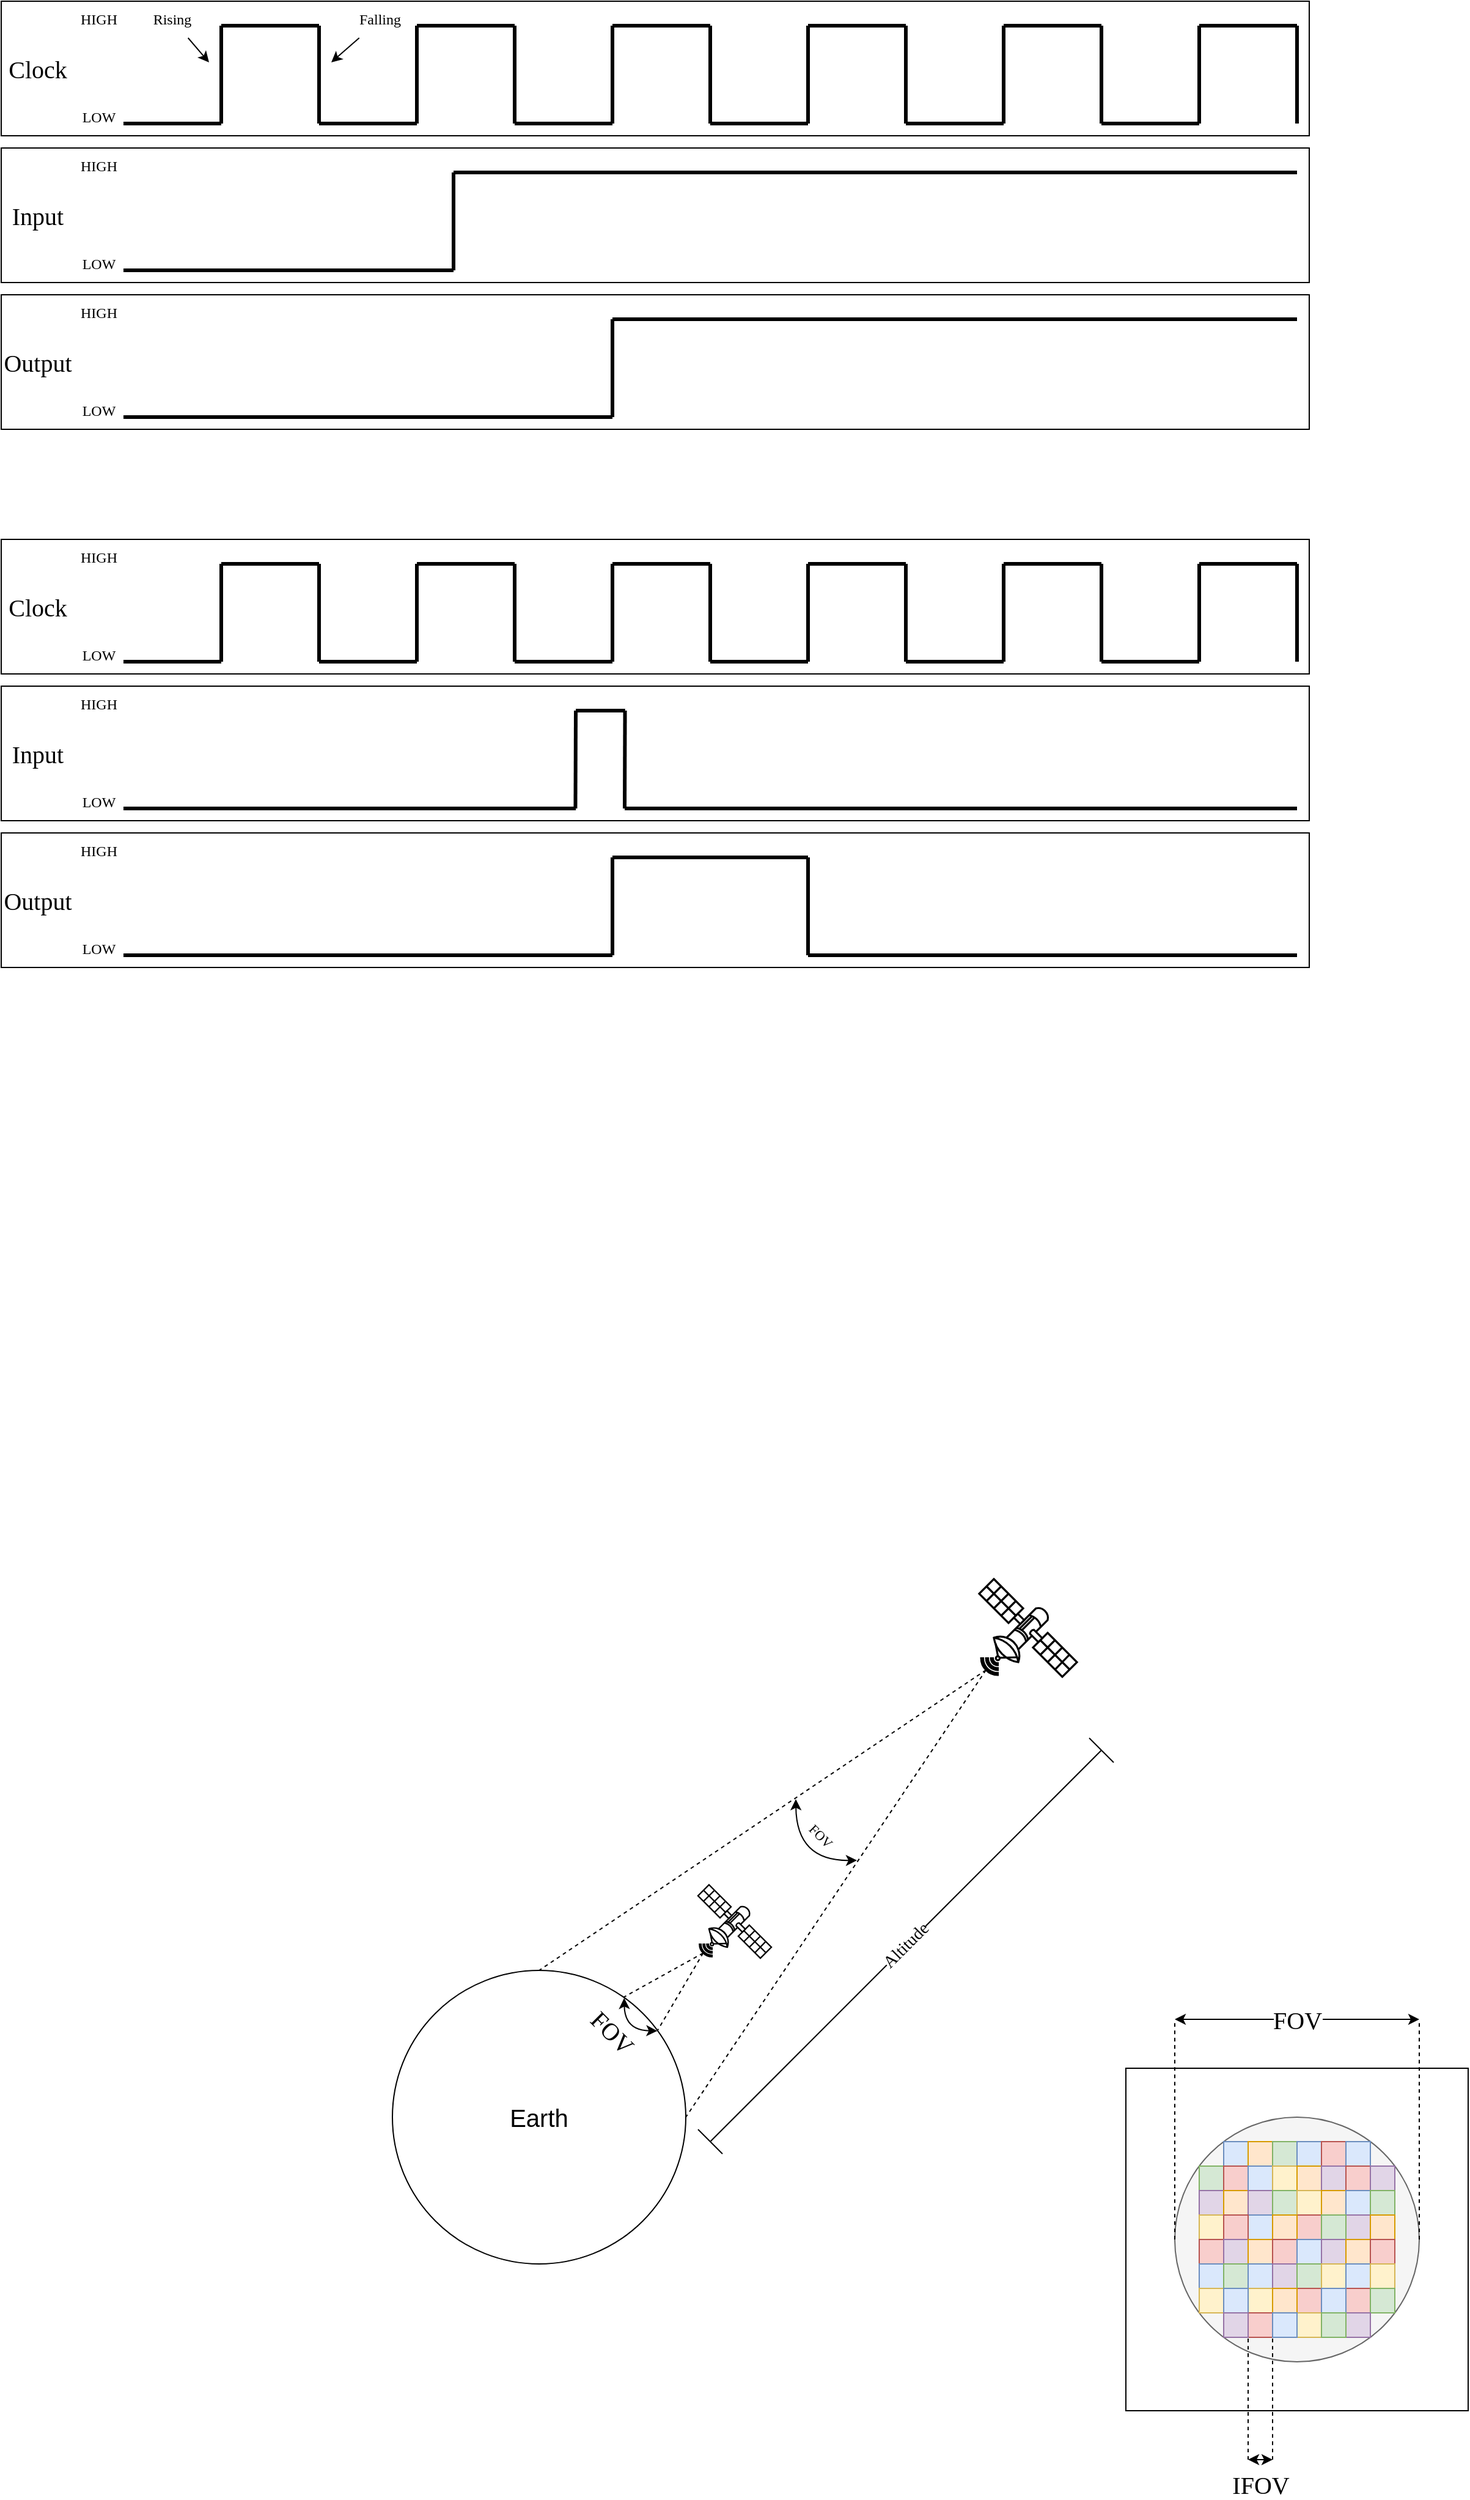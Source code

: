 <mxfile version="16.6.2" type="github">
  <diagram id="avCvevipohTtXCMkCPLP" name="Page-1">
    <mxGraphModel dx="859" dy="-656" grid="1" gridSize="10" guides="1" tooltips="1" connect="1" arrows="1" fold="1" page="1" pageScale="1" pageWidth="850" pageHeight="1100" math="0" shadow="0">
      <root>
        <mxCell id="0" />
        <mxCell id="1" parent="0" />
        <mxCell id="OFwWGgui4uXcCdhCTcHJ-1" value="" style="rounded=0;whiteSpace=wrap;html=1;fontFamily=palatino;" parent="1" vertex="1">
          <mxGeometry x="40" y="1430" width="1070" height="110" as="geometry" />
        </mxCell>
        <mxCell id="OFwWGgui4uXcCdhCTcHJ-2" value="" style="rounded=0;whiteSpace=wrap;html=1;fontFamily=palatino;" parent="1" vertex="1">
          <mxGeometry x="40" y="1310" width="1070" height="110" as="geometry" />
        </mxCell>
        <mxCell id="OFwWGgui4uXcCdhCTcHJ-3" value="" style="rounded=0;whiteSpace=wrap;html=1;strokeWidth=1;fontFamily=palatino;" parent="1" vertex="1">
          <mxGeometry x="40" y="1190" width="1070" height="110" as="geometry" />
        </mxCell>
        <mxCell id="OFwWGgui4uXcCdhCTcHJ-4" value="" style="endArrow=none;html=1;rounded=0;strokeWidth=3;fontFamily=palatino;" parent="1" edge="1">
          <mxGeometry width="50" height="50" relative="1" as="geometry">
            <mxPoint x="140" y="1290" as="sourcePoint" />
            <mxPoint x="220" y="1290" as="targetPoint" />
          </mxGeometry>
        </mxCell>
        <mxCell id="OFwWGgui4uXcCdhCTcHJ-5" value="" style="endArrow=none;html=1;rounded=0;strokeWidth=3;fontFamily=palatino;" parent="1" edge="1">
          <mxGeometry width="50" height="50" relative="1" as="geometry">
            <mxPoint x="220" y="1290" as="sourcePoint" />
            <mxPoint x="220" y="1210" as="targetPoint" />
          </mxGeometry>
        </mxCell>
        <mxCell id="OFwWGgui4uXcCdhCTcHJ-6" value="" style="endArrow=none;html=1;rounded=0;strokeWidth=3;fontFamily=palatino;" parent="1" edge="1">
          <mxGeometry width="50" height="50" relative="1" as="geometry">
            <mxPoint x="220" y="1210" as="sourcePoint" />
            <mxPoint x="300" y="1210" as="targetPoint" />
          </mxGeometry>
        </mxCell>
        <mxCell id="OFwWGgui4uXcCdhCTcHJ-7" value="" style="endArrow=none;html=1;rounded=0;strokeWidth=3;fontFamily=palatino;" parent="1" edge="1">
          <mxGeometry width="50" height="50" relative="1" as="geometry">
            <mxPoint x="300" y="1290" as="sourcePoint" />
            <mxPoint x="300" y="1210" as="targetPoint" />
          </mxGeometry>
        </mxCell>
        <mxCell id="OFwWGgui4uXcCdhCTcHJ-8" value="" style="endArrow=none;html=1;rounded=0;strokeWidth=3;fontFamily=palatino;" parent="1" edge="1">
          <mxGeometry width="50" height="50" relative="1" as="geometry">
            <mxPoint x="300" y="1290" as="sourcePoint" />
            <mxPoint x="380" y="1290" as="targetPoint" />
          </mxGeometry>
        </mxCell>
        <mxCell id="OFwWGgui4uXcCdhCTcHJ-9" value="" style="endArrow=none;html=1;rounded=0;strokeWidth=3;fontFamily=palatino;" parent="1" edge="1">
          <mxGeometry width="50" height="50" relative="1" as="geometry">
            <mxPoint x="380" y="1290" as="sourcePoint" />
            <mxPoint x="380" y="1210" as="targetPoint" />
          </mxGeometry>
        </mxCell>
        <mxCell id="OFwWGgui4uXcCdhCTcHJ-10" value="" style="endArrow=none;html=1;rounded=0;strokeWidth=3;fontFamily=palatino;" parent="1" edge="1">
          <mxGeometry width="50" height="50" relative="1" as="geometry">
            <mxPoint x="380" y="1210" as="sourcePoint" />
            <mxPoint x="460" y="1210" as="targetPoint" />
          </mxGeometry>
        </mxCell>
        <mxCell id="OFwWGgui4uXcCdhCTcHJ-11" value="" style="endArrow=none;html=1;rounded=0;strokeWidth=3;fontFamily=palatino;" parent="1" edge="1">
          <mxGeometry width="50" height="50" relative="1" as="geometry">
            <mxPoint x="460" y="1290" as="sourcePoint" />
            <mxPoint x="460" y="1210" as="targetPoint" />
          </mxGeometry>
        </mxCell>
        <mxCell id="OFwWGgui4uXcCdhCTcHJ-12" value="" style="endArrow=none;html=1;rounded=0;strokeWidth=3;fontFamily=palatino;" parent="1" edge="1">
          <mxGeometry width="50" height="50" relative="1" as="geometry">
            <mxPoint x="460" y="1290" as="sourcePoint" />
            <mxPoint x="540" y="1290" as="targetPoint" />
          </mxGeometry>
        </mxCell>
        <mxCell id="OFwWGgui4uXcCdhCTcHJ-13" value="" style="endArrow=none;html=1;rounded=0;strokeWidth=3;fontFamily=palatino;" parent="1" edge="1">
          <mxGeometry width="50" height="50" relative="1" as="geometry">
            <mxPoint x="540" y="1290" as="sourcePoint" />
            <mxPoint x="540" y="1210" as="targetPoint" />
          </mxGeometry>
        </mxCell>
        <mxCell id="OFwWGgui4uXcCdhCTcHJ-14" value="" style="endArrow=none;html=1;rounded=0;strokeWidth=3;fontFamily=palatino;" parent="1" edge="1">
          <mxGeometry width="50" height="50" relative="1" as="geometry">
            <mxPoint x="540" y="1210" as="sourcePoint" />
            <mxPoint x="620" y="1210" as="targetPoint" />
          </mxGeometry>
        </mxCell>
        <mxCell id="OFwWGgui4uXcCdhCTcHJ-15" value="" style="endArrow=none;html=1;rounded=0;strokeWidth=3;fontFamily=palatino;" parent="1" edge="1">
          <mxGeometry width="50" height="50" relative="1" as="geometry">
            <mxPoint x="620" y="1290" as="sourcePoint" />
            <mxPoint x="620" y="1210" as="targetPoint" />
          </mxGeometry>
        </mxCell>
        <mxCell id="OFwWGgui4uXcCdhCTcHJ-16" value="" style="endArrow=none;html=1;rounded=0;strokeWidth=3;fontFamily=palatino;" parent="1" edge="1">
          <mxGeometry width="50" height="50" relative="1" as="geometry">
            <mxPoint x="620" y="1290" as="sourcePoint" />
            <mxPoint x="700" y="1290" as="targetPoint" />
          </mxGeometry>
        </mxCell>
        <mxCell id="OFwWGgui4uXcCdhCTcHJ-17" value="" style="endArrow=none;html=1;rounded=0;strokeWidth=3;fontFamily=palatino;" parent="1" edge="1">
          <mxGeometry width="50" height="50" relative="1" as="geometry">
            <mxPoint x="700" y="1290" as="sourcePoint" />
            <mxPoint x="700" y="1210" as="targetPoint" />
          </mxGeometry>
        </mxCell>
        <mxCell id="OFwWGgui4uXcCdhCTcHJ-18" value="" style="endArrow=none;html=1;rounded=0;strokeWidth=3;fontFamily=palatino;" parent="1" edge="1">
          <mxGeometry width="50" height="50" relative="1" as="geometry">
            <mxPoint x="700" y="1210" as="sourcePoint" />
            <mxPoint x="780" y="1210" as="targetPoint" />
          </mxGeometry>
        </mxCell>
        <mxCell id="OFwWGgui4uXcCdhCTcHJ-19" value="" style="endArrow=none;html=1;rounded=0;strokeWidth=3;fontFamily=palatino;" parent="1" edge="1">
          <mxGeometry width="50" height="50" relative="1" as="geometry">
            <mxPoint x="780" y="1290" as="sourcePoint" />
            <mxPoint x="780" y="1210" as="targetPoint" />
          </mxGeometry>
        </mxCell>
        <mxCell id="OFwWGgui4uXcCdhCTcHJ-20" value="" style="endArrow=none;html=1;rounded=0;strokeWidth=3;fontFamily=palatino;" parent="1" edge="1">
          <mxGeometry width="50" height="50" relative="1" as="geometry">
            <mxPoint x="780" y="1290" as="sourcePoint" />
            <mxPoint x="860" y="1290" as="targetPoint" />
          </mxGeometry>
        </mxCell>
        <mxCell id="OFwWGgui4uXcCdhCTcHJ-21" value="" style="endArrow=none;html=1;rounded=0;strokeWidth=3;fontFamily=palatino;" parent="1" edge="1">
          <mxGeometry width="50" height="50" relative="1" as="geometry">
            <mxPoint x="860" y="1290" as="sourcePoint" />
            <mxPoint x="860" y="1210" as="targetPoint" />
          </mxGeometry>
        </mxCell>
        <mxCell id="OFwWGgui4uXcCdhCTcHJ-22" value="" style="endArrow=none;html=1;rounded=0;strokeWidth=3;fontFamily=palatino;" parent="1" edge="1">
          <mxGeometry width="50" height="50" relative="1" as="geometry">
            <mxPoint x="860" y="1210" as="sourcePoint" />
            <mxPoint x="940" y="1210" as="targetPoint" />
          </mxGeometry>
        </mxCell>
        <mxCell id="OFwWGgui4uXcCdhCTcHJ-23" value="" style="endArrow=none;html=1;rounded=0;strokeWidth=3;fontFamily=palatino;" parent="1" edge="1">
          <mxGeometry width="50" height="50" relative="1" as="geometry">
            <mxPoint x="940" y="1290" as="sourcePoint" />
            <mxPoint x="940" y="1210" as="targetPoint" />
          </mxGeometry>
        </mxCell>
        <mxCell id="OFwWGgui4uXcCdhCTcHJ-24" value="" style="endArrow=none;html=1;rounded=0;strokeWidth=3;fontFamily=palatino;" parent="1" edge="1">
          <mxGeometry width="50" height="50" relative="1" as="geometry">
            <mxPoint x="940" y="1290" as="sourcePoint" />
            <mxPoint x="1020" y="1290" as="targetPoint" />
          </mxGeometry>
        </mxCell>
        <mxCell id="OFwWGgui4uXcCdhCTcHJ-25" value="" style="endArrow=none;html=1;rounded=0;strokeWidth=3;fontFamily=palatino;" parent="1" edge="1">
          <mxGeometry width="50" height="50" relative="1" as="geometry">
            <mxPoint x="1020" y="1290" as="sourcePoint" />
            <mxPoint x="1020" y="1210" as="targetPoint" />
          </mxGeometry>
        </mxCell>
        <mxCell id="OFwWGgui4uXcCdhCTcHJ-26" value="" style="endArrow=none;html=1;rounded=0;strokeWidth=3;fontFamily=palatino;" parent="1" edge="1">
          <mxGeometry width="50" height="50" relative="1" as="geometry">
            <mxPoint x="1020" y="1210" as="sourcePoint" />
            <mxPoint x="1100" y="1210" as="targetPoint" />
          </mxGeometry>
        </mxCell>
        <mxCell id="OFwWGgui4uXcCdhCTcHJ-27" value="" style="endArrow=none;html=1;rounded=0;strokeWidth=3;fontFamily=palatino;" parent="1" edge="1">
          <mxGeometry width="50" height="50" relative="1" as="geometry">
            <mxPoint x="1100" y="1290" as="sourcePoint" />
            <mxPoint x="1100" y="1210" as="targetPoint" />
          </mxGeometry>
        </mxCell>
        <mxCell id="OFwWGgui4uXcCdhCTcHJ-28" value="" style="endArrow=none;html=1;rounded=0;strokeWidth=3;fontFamily=palatino;" parent="1" edge="1">
          <mxGeometry width="50" height="50" relative="1" as="geometry">
            <mxPoint x="140" y="1410" as="sourcePoint" />
            <mxPoint x="410" y="1410" as="targetPoint" />
          </mxGeometry>
        </mxCell>
        <mxCell id="OFwWGgui4uXcCdhCTcHJ-29" value="" style="endArrow=none;html=1;rounded=0;strokeWidth=3;fontFamily=palatino;" parent="1" edge="1">
          <mxGeometry width="50" height="50" relative="1" as="geometry">
            <mxPoint x="410" y="1410" as="sourcePoint" />
            <mxPoint x="410" y="1330" as="targetPoint" />
          </mxGeometry>
        </mxCell>
        <mxCell id="OFwWGgui4uXcCdhCTcHJ-30" value="" style="endArrow=none;html=1;rounded=0;strokeWidth=3;fontFamily=palatino;" parent="1" edge="1">
          <mxGeometry width="50" height="50" relative="1" as="geometry">
            <mxPoint x="410" y="1330" as="sourcePoint" />
            <mxPoint x="1100" y="1330" as="targetPoint" />
          </mxGeometry>
        </mxCell>
        <mxCell id="OFwWGgui4uXcCdhCTcHJ-31" value="" style="endArrow=none;html=1;rounded=0;strokeWidth=3;fontFamily=palatino;" parent="1" edge="1">
          <mxGeometry width="50" height="50" relative="1" as="geometry">
            <mxPoint x="140" y="1530" as="sourcePoint" />
            <mxPoint x="540" y="1530" as="targetPoint" />
          </mxGeometry>
        </mxCell>
        <mxCell id="OFwWGgui4uXcCdhCTcHJ-32" value="" style="endArrow=none;html=1;rounded=0;strokeWidth=3;fontFamily=palatino;" parent="1" edge="1">
          <mxGeometry width="50" height="50" relative="1" as="geometry">
            <mxPoint x="540" y="1530" as="sourcePoint" />
            <mxPoint x="540" y="1450" as="targetPoint" />
          </mxGeometry>
        </mxCell>
        <mxCell id="OFwWGgui4uXcCdhCTcHJ-33" value="" style="endArrow=none;html=1;rounded=0;strokeWidth=3;fontFamily=palatino;" parent="1" edge="1">
          <mxGeometry width="50" height="50" relative="1" as="geometry">
            <mxPoint x="540" y="1450" as="sourcePoint" />
            <mxPoint x="1100" y="1450" as="targetPoint" />
          </mxGeometry>
        </mxCell>
        <mxCell id="OFwWGgui4uXcCdhCTcHJ-34" value="&lt;font style=&quot;font-size: 20px&quot;&gt;Clock&lt;/font&gt;" style="text;html=1;strokeColor=none;fillColor=none;align=center;verticalAlign=middle;whiteSpace=wrap;rounded=0;fontFamily=palatino;" parent="1" vertex="1">
          <mxGeometry x="40" y="1230" width="60" height="30" as="geometry" />
        </mxCell>
        <mxCell id="OFwWGgui4uXcCdhCTcHJ-35" value="Input" style="text;html=1;strokeColor=none;fillColor=none;align=center;verticalAlign=middle;whiteSpace=wrap;rounded=0;fontSize=20;fontFamily=palatino;" parent="1" vertex="1">
          <mxGeometry x="40" y="1350" width="60" height="30" as="geometry" />
        </mxCell>
        <mxCell id="OFwWGgui4uXcCdhCTcHJ-36" value="Output" style="text;html=1;strokeColor=none;fillColor=none;align=center;verticalAlign=middle;whiteSpace=wrap;rounded=0;fontSize=20;fontFamily=palatino;" parent="1" vertex="1">
          <mxGeometry x="40" y="1470" width="60" height="30" as="geometry" />
        </mxCell>
        <mxCell id="OFwWGgui4uXcCdhCTcHJ-37" value="" style="rounded=0;whiteSpace=wrap;html=1;fontFamily=palatino;" parent="1" vertex="1">
          <mxGeometry x="40" y="1870" width="1070" height="110" as="geometry" />
        </mxCell>
        <mxCell id="OFwWGgui4uXcCdhCTcHJ-38" value="" style="rounded=0;whiteSpace=wrap;html=1;fontFamily=palatino;" parent="1" vertex="1">
          <mxGeometry x="40" y="1750" width="1070" height="110" as="geometry" />
        </mxCell>
        <mxCell id="OFwWGgui4uXcCdhCTcHJ-39" value="" style="rounded=0;whiteSpace=wrap;html=1;strokeWidth=1;fontFamily=palatino;" parent="1" vertex="1">
          <mxGeometry x="40" y="1630" width="1070" height="110" as="geometry" />
        </mxCell>
        <mxCell id="OFwWGgui4uXcCdhCTcHJ-40" value="" style="endArrow=none;html=1;rounded=0;strokeWidth=3;fontFamily=palatino;" parent="1" edge="1">
          <mxGeometry width="50" height="50" relative="1" as="geometry">
            <mxPoint x="140" y="1730" as="sourcePoint" />
            <mxPoint x="220" y="1730" as="targetPoint" />
          </mxGeometry>
        </mxCell>
        <mxCell id="OFwWGgui4uXcCdhCTcHJ-41" value="" style="endArrow=none;html=1;rounded=0;strokeWidth=3;fontFamily=palatino;" parent="1" edge="1">
          <mxGeometry width="50" height="50" relative="1" as="geometry">
            <mxPoint x="220" y="1730" as="sourcePoint" />
            <mxPoint x="220" y="1650" as="targetPoint" />
          </mxGeometry>
        </mxCell>
        <mxCell id="OFwWGgui4uXcCdhCTcHJ-42" value="" style="endArrow=none;html=1;rounded=0;strokeWidth=3;fontFamily=palatino;" parent="1" edge="1">
          <mxGeometry width="50" height="50" relative="1" as="geometry">
            <mxPoint x="220" y="1650" as="sourcePoint" />
            <mxPoint x="300" y="1650" as="targetPoint" />
          </mxGeometry>
        </mxCell>
        <mxCell id="OFwWGgui4uXcCdhCTcHJ-43" value="" style="endArrow=none;html=1;rounded=0;strokeWidth=3;fontFamily=palatino;" parent="1" edge="1">
          <mxGeometry width="50" height="50" relative="1" as="geometry">
            <mxPoint x="300" y="1730" as="sourcePoint" />
            <mxPoint x="300" y="1650" as="targetPoint" />
          </mxGeometry>
        </mxCell>
        <mxCell id="OFwWGgui4uXcCdhCTcHJ-44" value="" style="endArrow=none;html=1;rounded=0;strokeWidth=3;fontFamily=palatino;" parent="1" edge="1">
          <mxGeometry width="50" height="50" relative="1" as="geometry">
            <mxPoint x="300" y="1730" as="sourcePoint" />
            <mxPoint x="380" y="1730" as="targetPoint" />
          </mxGeometry>
        </mxCell>
        <mxCell id="OFwWGgui4uXcCdhCTcHJ-45" value="" style="endArrow=none;html=1;rounded=0;strokeWidth=3;fontFamily=palatino;" parent="1" edge="1">
          <mxGeometry width="50" height="50" relative="1" as="geometry">
            <mxPoint x="380" y="1730" as="sourcePoint" />
            <mxPoint x="380" y="1650" as="targetPoint" />
          </mxGeometry>
        </mxCell>
        <mxCell id="OFwWGgui4uXcCdhCTcHJ-46" value="" style="endArrow=none;html=1;rounded=0;strokeWidth=3;fontFamily=palatino;" parent="1" edge="1">
          <mxGeometry width="50" height="50" relative="1" as="geometry">
            <mxPoint x="380" y="1650" as="sourcePoint" />
            <mxPoint x="460" y="1650" as="targetPoint" />
          </mxGeometry>
        </mxCell>
        <mxCell id="OFwWGgui4uXcCdhCTcHJ-47" value="" style="endArrow=none;html=1;rounded=0;strokeWidth=3;fontFamily=palatino;" parent="1" edge="1">
          <mxGeometry width="50" height="50" relative="1" as="geometry">
            <mxPoint x="460" y="1730" as="sourcePoint" />
            <mxPoint x="460" y="1650" as="targetPoint" />
          </mxGeometry>
        </mxCell>
        <mxCell id="OFwWGgui4uXcCdhCTcHJ-48" value="" style="endArrow=none;html=1;rounded=0;strokeWidth=3;fontFamily=palatino;" parent="1" edge="1">
          <mxGeometry width="50" height="50" relative="1" as="geometry">
            <mxPoint x="460" y="1730" as="sourcePoint" />
            <mxPoint x="540" y="1730" as="targetPoint" />
          </mxGeometry>
        </mxCell>
        <mxCell id="OFwWGgui4uXcCdhCTcHJ-49" value="" style="endArrow=none;html=1;rounded=0;strokeWidth=3;fontFamily=palatino;" parent="1" edge="1">
          <mxGeometry width="50" height="50" relative="1" as="geometry">
            <mxPoint x="540" y="1730" as="sourcePoint" />
            <mxPoint x="540" y="1650" as="targetPoint" />
          </mxGeometry>
        </mxCell>
        <mxCell id="OFwWGgui4uXcCdhCTcHJ-50" value="" style="endArrow=none;html=1;rounded=0;strokeWidth=3;fontFamily=palatino;" parent="1" edge="1">
          <mxGeometry width="50" height="50" relative="1" as="geometry">
            <mxPoint x="540" y="1650" as="sourcePoint" />
            <mxPoint x="620" y="1650" as="targetPoint" />
          </mxGeometry>
        </mxCell>
        <mxCell id="OFwWGgui4uXcCdhCTcHJ-51" value="" style="endArrow=none;html=1;rounded=0;strokeWidth=3;fontFamily=palatino;" parent="1" edge="1">
          <mxGeometry width="50" height="50" relative="1" as="geometry">
            <mxPoint x="620" y="1730" as="sourcePoint" />
            <mxPoint x="620" y="1650" as="targetPoint" />
          </mxGeometry>
        </mxCell>
        <mxCell id="OFwWGgui4uXcCdhCTcHJ-52" value="" style="endArrow=none;html=1;rounded=0;strokeWidth=3;fontFamily=palatino;" parent="1" edge="1">
          <mxGeometry width="50" height="50" relative="1" as="geometry">
            <mxPoint x="620" y="1730" as="sourcePoint" />
            <mxPoint x="700" y="1730" as="targetPoint" />
          </mxGeometry>
        </mxCell>
        <mxCell id="OFwWGgui4uXcCdhCTcHJ-53" value="" style="endArrow=none;html=1;rounded=0;strokeWidth=3;fontFamily=palatino;" parent="1" edge="1">
          <mxGeometry width="50" height="50" relative="1" as="geometry">
            <mxPoint x="700" y="1730" as="sourcePoint" />
            <mxPoint x="700" y="1650" as="targetPoint" />
          </mxGeometry>
        </mxCell>
        <mxCell id="OFwWGgui4uXcCdhCTcHJ-54" value="" style="endArrow=none;html=1;rounded=0;strokeWidth=3;fontFamily=palatino;" parent="1" edge="1">
          <mxGeometry width="50" height="50" relative="1" as="geometry">
            <mxPoint x="700" y="1650" as="sourcePoint" />
            <mxPoint x="780" y="1650" as="targetPoint" />
          </mxGeometry>
        </mxCell>
        <mxCell id="OFwWGgui4uXcCdhCTcHJ-55" value="" style="endArrow=none;html=1;rounded=0;strokeWidth=3;fontFamily=palatino;" parent="1" edge="1">
          <mxGeometry width="50" height="50" relative="1" as="geometry">
            <mxPoint x="780" y="1730" as="sourcePoint" />
            <mxPoint x="780" y="1650" as="targetPoint" />
          </mxGeometry>
        </mxCell>
        <mxCell id="OFwWGgui4uXcCdhCTcHJ-56" value="" style="endArrow=none;html=1;rounded=0;strokeWidth=3;fontFamily=palatino;" parent="1" edge="1">
          <mxGeometry width="50" height="50" relative="1" as="geometry">
            <mxPoint x="780" y="1730" as="sourcePoint" />
            <mxPoint x="860" y="1730" as="targetPoint" />
          </mxGeometry>
        </mxCell>
        <mxCell id="OFwWGgui4uXcCdhCTcHJ-57" value="" style="endArrow=none;html=1;rounded=0;strokeWidth=3;fontFamily=palatino;" parent="1" edge="1">
          <mxGeometry width="50" height="50" relative="1" as="geometry">
            <mxPoint x="860" y="1730" as="sourcePoint" />
            <mxPoint x="860" y="1650" as="targetPoint" />
          </mxGeometry>
        </mxCell>
        <mxCell id="OFwWGgui4uXcCdhCTcHJ-58" value="" style="endArrow=none;html=1;rounded=0;strokeWidth=3;fontFamily=palatino;" parent="1" edge="1">
          <mxGeometry width="50" height="50" relative="1" as="geometry">
            <mxPoint x="860" y="1650" as="sourcePoint" />
            <mxPoint x="940" y="1650" as="targetPoint" />
          </mxGeometry>
        </mxCell>
        <mxCell id="OFwWGgui4uXcCdhCTcHJ-59" value="" style="endArrow=none;html=1;rounded=0;strokeWidth=3;fontFamily=palatino;" parent="1" edge="1">
          <mxGeometry width="50" height="50" relative="1" as="geometry">
            <mxPoint x="940" y="1730" as="sourcePoint" />
            <mxPoint x="940" y="1650" as="targetPoint" />
          </mxGeometry>
        </mxCell>
        <mxCell id="OFwWGgui4uXcCdhCTcHJ-60" value="" style="endArrow=none;html=1;rounded=0;strokeWidth=3;fontFamily=palatino;" parent="1" edge="1">
          <mxGeometry width="50" height="50" relative="1" as="geometry">
            <mxPoint x="940" y="1730" as="sourcePoint" />
            <mxPoint x="1020" y="1730" as="targetPoint" />
          </mxGeometry>
        </mxCell>
        <mxCell id="OFwWGgui4uXcCdhCTcHJ-61" value="" style="endArrow=none;html=1;rounded=0;strokeWidth=3;fontFamily=palatino;" parent="1" edge="1">
          <mxGeometry width="50" height="50" relative="1" as="geometry">
            <mxPoint x="1020" y="1730" as="sourcePoint" />
            <mxPoint x="1020" y="1650" as="targetPoint" />
          </mxGeometry>
        </mxCell>
        <mxCell id="OFwWGgui4uXcCdhCTcHJ-62" value="" style="endArrow=none;html=1;rounded=0;strokeWidth=3;fontFamily=palatino;" parent="1" edge="1">
          <mxGeometry width="50" height="50" relative="1" as="geometry">
            <mxPoint x="1020" y="1650" as="sourcePoint" />
            <mxPoint x="1100" y="1650" as="targetPoint" />
          </mxGeometry>
        </mxCell>
        <mxCell id="OFwWGgui4uXcCdhCTcHJ-63" value="" style="endArrow=none;html=1;rounded=0;strokeWidth=3;fontFamily=palatino;" parent="1" edge="1">
          <mxGeometry width="50" height="50" relative="1" as="geometry">
            <mxPoint x="1100" y="1730" as="sourcePoint" />
            <mxPoint x="1100" y="1650" as="targetPoint" />
          </mxGeometry>
        </mxCell>
        <mxCell id="OFwWGgui4uXcCdhCTcHJ-64" value="" style="endArrow=none;html=1;rounded=0;strokeWidth=3;fontFamily=palatino;" parent="1" edge="1">
          <mxGeometry width="50" height="50" relative="1" as="geometry">
            <mxPoint x="140" y="1850" as="sourcePoint" />
            <mxPoint x="510" y="1850" as="targetPoint" />
          </mxGeometry>
        </mxCell>
        <mxCell id="OFwWGgui4uXcCdhCTcHJ-65" value="" style="endArrow=none;html=1;rounded=0;strokeWidth=3;exitX=0.439;exitY=0.909;exitDx=0;exitDy=0;exitPerimeter=0;fontFamily=palatino;" parent="1" source="OFwWGgui4uXcCdhCTcHJ-38" edge="1">
          <mxGeometry width="50" height="50" relative="1" as="geometry">
            <mxPoint x="410" y="1850" as="sourcePoint" />
            <mxPoint x="510" y="1770" as="targetPoint" />
          </mxGeometry>
        </mxCell>
        <mxCell id="OFwWGgui4uXcCdhCTcHJ-66" value="" style="endArrow=none;html=1;rounded=0;strokeWidth=3;fontFamily=palatino;" parent="1" edge="1">
          <mxGeometry width="50" height="50" relative="1" as="geometry">
            <mxPoint x="140" y="1970" as="sourcePoint" />
            <mxPoint x="540" y="1970" as="targetPoint" />
          </mxGeometry>
        </mxCell>
        <mxCell id="OFwWGgui4uXcCdhCTcHJ-67" value="" style="endArrow=none;html=1;rounded=0;strokeWidth=3;fontFamily=palatino;" parent="1" edge="1">
          <mxGeometry width="50" height="50" relative="1" as="geometry">
            <mxPoint x="540" y="1970" as="sourcePoint" />
            <mxPoint x="540" y="1890" as="targetPoint" />
          </mxGeometry>
        </mxCell>
        <mxCell id="OFwWGgui4uXcCdhCTcHJ-68" value="" style="endArrow=none;html=1;rounded=0;strokeWidth=3;fontFamily=palatino;" parent="1" edge="1">
          <mxGeometry width="50" height="50" relative="1" as="geometry">
            <mxPoint x="540" y="1890" as="sourcePoint" />
            <mxPoint x="700" y="1890" as="targetPoint" />
          </mxGeometry>
        </mxCell>
        <mxCell id="OFwWGgui4uXcCdhCTcHJ-69" value="&lt;font style=&quot;font-size: 20px&quot;&gt;Clock&lt;/font&gt;" style="text;html=1;strokeColor=none;fillColor=none;align=center;verticalAlign=middle;whiteSpace=wrap;rounded=0;fontFamily=palatino;" parent="1" vertex="1">
          <mxGeometry x="40" y="1670" width="60" height="30" as="geometry" />
        </mxCell>
        <mxCell id="OFwWGgui4uXcCdhCTcHJ-70" value="Input" style="text;html=1;strokeColor=none;fillColor=none;align=center;verticalAlign=middle;whiteSpace=wrap;rounded=0;fontSize=20;fontFamily=palatino;" parent="1" vertex="1">
          <mxGeometry x="40" y="1790" width="60" height="30" as="geometry" />
        </mxCell>
        <mxCell id="OFwWGgui4uXcCdhCTcHJ-71" value="Output" style="text;html=1;strokeColor=none;fillColor=none;align=center;verticalAlign=middle;whiteSpace=wrap;rounded=0;fontSize=20;fontFamily=palatino;" parent="1" vertex="1">
          <mxGeometry x="40" y="1910" width="60" height="30" as="geometry" />
        </mxCell>
        <mxCell id="OFwWGgui4uXcCdhCTcHJ-72" value="" style="endArrow=none;html=1;rounded=0;strokeWidth=3;entryX=0.477;entryY=0.182;entryDx=0;entryDy=0;entryPerimeter=0;fontFamily=palatino;" parent="1" target="OFwWGgui4uXcCdhCTcHJ-38" edge="1">
          <mxGeometry width="50" height="50" relative="1" as="geometry">
            <mxPoint x="510" y="1770" as="sourcePoint" />
            <mxPoint x="410" y="1690" as="targetPoint" />
          </mxGeometry>
        </mxCell>
        <mxCell id="OFwWGgui4uXcCdhCTcHJ-73" value="" style="endArrow=none;html=1;rounded=0;strokeWidth=3;exitX=0.439;exitY=0.909;exitDx=0;exitDy=0;exitPerimeter=0;fontFamily=palatino;" parent="1" edge="1">
          <mxGeometry width="50" height="50" relative="1" as="geometry">
            <mxPoint x="550" y="1849.99" as="sourcePoint" />
            <mxPoint x="550.27" y="1770" as="targetPoint" />
          </mxGeometry>
        </mxCell>
        <mxCell id="OFwWGgui4uXcCdhCTcHJ-74" value="" style="endArrow=none;html=1;rounded=0;strokeWidth=3;fontFamily=palatino;" parent="1" edge="1">
          <mxGeometry width="50" height="50" relative="1" as="geometry">
            <mxPoint x="550" y="1850" as="sourcePoint" />
            <mxPoint x="1100" y="1850" as="targetPoint" />
          </mxGeometry>
        </mxCell>
        <mxCell id="OFwWGgui4uXcCdhCTcHJ-75" value="" style="endArrow=none;html=1;rounded=0;strokeWidth=3;fontFamily=palatino;" parent="1" edge="1">
          <mxGeometry width="50" height="50" relative="1" as="geometry">
            <mxPoint x="700" y="1970" as="sourcePoint" />
            <mxPoint x="700" y="1890" as="targetPoint" />
          </mxGeometry>
        </mxCell>
        <mxCell id="OFwWGgui4uXcCdhCTcHJ-76" value="" style="endArrow=none;html=1;rounded=0;strokeWidth=3;fontFamily=palatino;" parent="1" edge="1">
          <mxGeometry width="50" height="50" relative="1" as="geometry">
            <mxPoint x="700" y="1970" as="sourcePoint" />
            <mxPoint x="1100" y="1970" as="targetPoint" />
          </mxGeometry>
        </mxCell>
        <mxCell id="OFwWGgui4uXcCdhCTcHJ-77" value="LOW" style="text;html=1;strokeColor=none;fillColor=none;align=center;verticalAlign=middle;whiteSpace=wrap;rounded=0;fontFamily=palatino;" parent="1" vertex="1">
          <mxGeometry x="90" y="1950" width="60" height="30" as="geometry" />
        </mxCell>
        <mxCell id="OFwWGgui4uXcCdhCTcHJ-78" value="HIGH" style="text;html=1;strokeColor=none;fillColor=none;align=center;verticalAlign=middle;whiteSpace=wrap;rounded=0;fontFamily=palatino;" parent="1" vertex="1">
          <mxGeometry x="90" y="1870" width="60" height="30" as="geometry" />
        </mxCell>
        <mxCell id="OFwWGgui4uXcCdhCTcHJ-79" value="LOW" style="text;html=1;strokeColor=none;fillColor=none;align=center;verticalAlign=middle;whiteSpace=wrap;rounded=0;fontFamily=palatino;" parent="1" vertex="1">
          <mxGeometry x="90" y="1830" width="60" height="30" as="geometry" />
        </mxCell>
        <mxCell id="OFwWGgui4uXcCdhCTcHJ-80" value="HIGH" style="text;html=1;strokeColor=none;fillColor=none;align=center;verticalAlign=middle;whiteSpace=wrap;rounded=0;fontFamily=palatino;" parent="1" vertex="1">
          <mxGeometry x="90" y="1750" width="60" height="30" as="geometry" />
        </mxCell>
        <mxCell id="OFwWGgui4uXcCdhCTcHJ-81" value="LOW" style="text;html=1;strokeColor=none;fillColor=none;align=center;verticalAlign=middle;whiteSpace=wrap;rounded=0;fontFamily=palatino;" parent="1" vertex="1">
          <mxGeometry x="90" y="1710" width="60" height="30" as="geometry" />
        </mxCell>
        <mxCell id="OFwWGgui4uXcCdhCTcHJ-82" value="HIGH" style="text;html=1;strokeColor=none;fillColor=none;align=center;verticalAlign=middle;whiteSpace=wrap;rounded=0;fontFamily=palatino;" parent="1" vertex="1">
          <mxGeometry x="90" y="1630" width="60" height="30" as="geometry" />
        </mxCell>
        <mxCell id="OFwWGgui4uXcCdhCTcHJ-83" value="LOW" style="text;html=1;strokeColor=none;fillColor=none;align=center;verticalAlign=middle;whiteSpace=wrap;rounded=0;fontFamily=palatino;" parent="1" vertex="1">
          <mxGeometry x="90" y="1510" width="60" height="30" as="geometry" />
        </mxCell>
        <mxCell id="OFwWGgui4uXcCdhCTcHJ-84" value="HIGH" style="text;html=1;strokeColor=none;fillColor=none;align=center;verticalAlign=middle;whiteSpace=wrap;rounded=0;fontFamily=palatino;" parent="1" vertex="1">
          <mxGeometry x="90" y="1430" width="60" height="30" as="geometry" />
        </mxCell>
        <mxCell id="OFwWGgui4uXcCdhCTcHJ-85" value="LOW" style="text;html=1;strokeColor=none;fillColor=none;align=center;verticalAlign=middle;whiteSpace=wrap;rounded=0;fontFamily=palatino;" parent="1" vertex="1">
          <mxGeometry x="90" y="1390" width="60" height="30" as="geometry" />
        </mxCell>
        <mxCell id="OFwWGgui4uXcCdhCTcHJ-86" value="HIGH" style="text;html=1;strokeColor=none;fillColor=none;align=center;verticalAlign=middle;whiteSpace=wrap;rounded=0;fontFamily=palatino;" parent="1" vertex="1">
          <mxGeometry x="90" y="1310" width="60" height="30" as="geometry" />
        </mxCell>
        <mxCell id="OFwWGgui4uXcCdhCTcHJ-87" value="LOW" style="text;html=1;strokeColor=none;fillColor=none;align=center;verticalAlign=middle;whiteSpace=wrap;rounded=0;fontFamily=palatino;" parent="1" vertex="1">
          <mxGeometry x="90" y="1270" width="60" height="30" as="geometry" />
        </mxCell>
        <mxCell id="OFwWGgui4uXcCdhCTcHJ-88" value="HIGH" style="text;html=1;strokeColor=none;fillColor=none;align=center;verticalAlign=middle;whiteSpace=wrap;rounded=0;fontFamily=palatino;" parent="1" vertex="1">
          <mxGeometry x="90" y="1190" width="60" height="30" as="geometry" />
        </mxCell>
        <mxCell id="OFwWGgui4uXcCdhCTcHJ-89" value="Rising" style="text;html=1;strokeColor=none;fillColor=none;align=center;verticalAlign=middle;whiteSpace=wrap;rounded=0;fontFamily=palatino;" parent="1" vertex="1">
          <mxGeometry x="150" y="1190" width="60" height="30" as="geometry" />
        </mxCell>
        <mxCell id="OFwWGgui4uXcCdhCTcHJ-90" value="Falling" style="text;html=1;strokeColor=none;fillColor=none;align=center;verticalAlign=middle;whiteSpace=wrap;rounded=0;fontFamily=palatino;" parent="1" vertex="1">
          <mxGeometry x="320" y="1190" width="60" height="30" as="geometry" />
        </mxCell>
        <mxCell id="OFwWGgui4uXcCdhCTcHJ-91" value="" style="endArrow=classic;html=1;rounded=0;fontFamily=palatino;" parent="1" source="OFwWGgui4uXcCdhCTcHJ-89" edge="1">
          <mxGeometry width="50" height="50" relative="1" as="geometry">
            <mxPoint x="180" y="1190" as="sourcePoint" />
            <mxPoint x="210" y="1240" as="targetPoint" />
          </mxGeometry>
        </mxCell>
        <mxCell id="OFwWGgui4uXcCdhCTcHJ-92" value="" style="endArrow=classic;html=1;rounded=0;fontFamily=palatino;" parent="1" source="OFwWGgui4uXcCdhCTcHJ-90" edge="1">
          <mxGeometry width="50" height="50" relative="1" as="geometry">
            <mxPoint x="300" y="1190" as="sourcePoint" />
            <mxPoint x="310" y="1240" as="targetPoint" />
          </mxGeometry>
        </mxCell>
        <mxCell id="uylziQgaCMkioHiLQaqj-1" value="&lt;font style=&quot;font-size: 20px&quot;&gt;Earth&lt;/font&gt;" style="ellipse;whiteSpace=wrap;html=1;aspect=fixed;" vertex="1" parent="1">
          <mxGeometry x="360" y="2800" width="240" height="240" as="geometry" />
        </mxCell>
        <mxCell id="uylziQgaCMkioHiLQaqj-4" style="rounded=0;orthogonalLoop=1;jettySize=auto;html=1;exitX=0.07;exitY=0.93;exitDx=0;exitDy=0;exitPerimeter=0;entryX=0.787;entryY=0.092;entryDx=0;entryDy=0;entryPerimeter=0;endArrow=none;endFill=0;dashed=1;" edge="1" parent="1" source="uylziQgaCMkioHiLQaqj-2" target="uylziQgaCMkioHiLQaqj-1">
          <mxGeometry relative="1" as="geometry" />
        </mxCell>
        <mxCell id="uylziQgaCMkioHiLQaqj-5" style="edgeStyle=none;rounded=0;orthogonalLoop=1;jettySize=auto;html=1;exitX=0.07;exitY=0.93;exitDx=0;exitDy=0;exitPerimeter=0;dashed=1;endArrow=none;endFill=0;entryX=0.904;entryY=0.204;entryDx=0;entryDy=0;entryPerimeter=0;" edge="1" parent="1" source="uylziQgaCMkioHiLQaqj-2" target="uylziQgaCMkioHiLQaqj-1">
          <mxGeometry relative="1" as="geometry" />
        </mxCell>
        <mxCell id="uylziQgaCMkioHiLQaqj-2" value="" style="verticalAlign=top;verticalLabelPosition=bottom;labelPosition=center;align=center;html=1;outlineConnect=0;gradientDirection=north;strokeWidth=2;shape=mxgraph.networks.satellite;" vertex="1" parent="1">
          <mxGeometry x="610" y="2730" width="60" height="60" as="geometry" />
        </mxCell>
        <mxCell id="uylziQgaCMkioHiLQaqj-7" style="edgeStyle=none;rounded=0;orthogonalLoop=1;jettySize=auto;html=1;exitX=0.07;exitY=0.93;exitDx=0;exitDy=0;exitPerimeter=0;entryX=0.5;entryY=0;entryDx=0;entryDy=0;dashed=1;endArrow=none;endFill=0;" edge="1" parent="1" source="uylziQgaCMkioHiLQaqj-3" target="uylziQgaCMkioHiLQaqj-1">
          <mxGeometry relative="1" as="geometry" />
        </mxCell>
        <mxCell id="uylziQgaCMkioHiLQaqj-8" style="edgeStyle=none;rounded=0;orthogonalLoop=1;jettySize=auto;html=1;exitX=0.07;exitY=0.93;exitDx=0;exitDy=0;exitPerimeter=0;entryX=1;entryY=0.5;entryDx=0;entryDy=0;dashed=1;endArrow=none;endFill=0;" edge="1" parent="1" source="uylziQgaCMkioHiLQaqj-3" target="uylziQgaCMkioHiLQaqj-1">
          <mxGeometry relative="1" as="geometry" />
        </mxCell>
        <mxCell id="uylziQgaCMkioHiLQaqj-3" value="" style="verticalAlign=top;verticalLabelPosition=bottom;labelPosition=center;align=center;html=1;outlineConnect=0;gradientDirection=north;strokeWidth=2;shape=mxgraph.networks.satellite;fontFamily=palatino;" vertex="1" parent="1">
          <mxGeometry x="840" y="2480" width="80" height="80" as="geometry" />
        </mxCell>
        <mxCell id="uylziQgaCMkioHiLQaqj-16" value="" style="endArrow=classic;startArrow=classic;html=1;rounded=0;fontFamily=palatino;fontColor=#000000;strokeWidth=1;edgeStyle=orthogonalEdgeStyle;curved=1;" edge="1" parent="1">
          <mxGeometry width="50" height="50" relative="1" as="geometry">
            <mxPoint x="740" y="2710" as="sourcePoint" />
            <mxPoint x="690" y="2660" as="targetPoint" />
          </mxGeometry>
        </mxCell>
        <mxCell id="uylziQgaCMkioHiLQaqj-17" value="FOV" style="edgeLabel;html=1;align=center;verticalAlign=middle;resizable=0;points=[];fontFamily=palatino;fontColor=#000000;rotation=45;" vertex="1" connectable="0" parent="uylziQgaCMkioHiLQaqj-16">
          <mxGeometry x="0.221" y="-1" relative="1" as="geometry">
            <mxPoint x="19" y="-9" as="offset" />
          </mxGeometry>
        </mxCell>
        <mxCell id="uylziQgaCMkioHiLQaqj-20" value="" style="endArrow=none;html=1;rounded=0;fontFamily=palatino;fontColor=#000000;strokeWidth=1;" edge="1" parent="1">
          <mxGeometry width="50" height="50" relative="1" as="geometry">
            <mxPoint x="930" y="2610" as="sourcePoint" />
            <mxPoint x="950" y="2630" as="targetPoint" />
          </mxGeometry>
        </mxCell>
        <mxCell id="uylziQgaCMkioHiLQaqj-21" value="" style="endArrow=none;html=1;rounded=0;fontFamily=palatino;fontColor=#000000;strokeWidth=1;" edge="1" parent="1">
          <mxGeometry width="50" height="50" relative="1" as="geometry">
            <mxPoint x="610" y="2930" as="sourcePoint" />
            <mxPoint x="630" y="2950" as="targetPoint" />
          </mxGeometry>
        </mxCell>
        <mxCell id="uylziQgaCMkioHiLQaqj-22" value="" style="endArrow=none;html=1;rounded=0;fontFamily=palatino;fontColor=#000000;strokeWidth=1;" edge="1" parent="1">
          <mxGeometry width="50" height="50" relative="1" as="geometry">
            <mxPoint x="620" y="2940" as="sourcePoint" />
            <mxPoint x="940" y="2620" as="targetPoint" />
          </mxGeometry>
        </mxCell>
        <mxCell id="uylziQgaCMkioHiLQaqj-23" value="&lt;font style=&quot;font-size: 14px&quot;&gt;Altitude&lt;/font&gt;" style="edgeLabel;html=1;align=center;verticalAlign=middle;resizable=0;points=[];fontFamily=palatino;fontColor=#000000;rotation=-45;" vertex="1" connectable="0" parent="uylziQgaCMkioHiLQaqj-22">
          <mxGeometry x="0.116" y="-2" relative="1" as="geometry">
            <mxPoint x="-20" y="17" as="offset" />
          </mxGeometry>
        </mxCell>
        <mxCell id="uylziQgaCMkioHiLQaqj-25" value="" style="rounded=0;whiteSpace=wrap;html=1;fontFamily=palatino;fontSize=20;fontColor=#000000;" vertex="1" parent="1">
          <mxGeometry x="960" y="2880" width="280" height="280" as="geometry" />
        </mxCell>
        <mxCell id="uylziQgaCMkioHiLQaqj-26" value="" style="ellipse;whiteSpace=wrap;html=1;aspect=fixed;fontFamily=palatino;fontSize=20;fillColor=#f5f5f5;strokeColor=#666666;fontColor=#333333;" vertex="1" parent="1">
          <mxGeometry x="1000" y="2920" width="200" height="200" as="geometry" />
        </mxCell>
        <mxCell id="uylziQgaCMkioHiLQaqj-28" value="" style="endArrow=none;html=1;rounded=0;fontFamily=palatino;fontSize=20;fontColor=#000000;strokeWidth=0;curved=1;" edge="1" parent="1">
          <mxGeometry width="50" height="50" relative="1" as="geometry">
            <mxPoint x="1060" y="2990" as="sourcePoint" />
            <mxPoint x="1110" y="2940" as="targetPoint" />
          </mxGeometry>
        </mxCell>
        <mxCell id="uylziQgaCMkioHiLQaqj-35" value="" style="rounded=0;whiteSpace=wrap;html=1;fontFamily=palatino;fontSize=20;fillColor=#dae8fc;strokeColor=#6c8ebf;" vertex="1" parent="1">
          <mxGeometry x="1040" y="2940" width="20" height="20" as="geometry" />
        </mxCell>
        <mxCell id="uylziQgaCMkioHiLQaqj-37" value="" style="rounded=0;whiteSpace=wrap;html=1;fontFamily=palatino;fontSize=20;fillColor=#ffe6cc;strokeColor=#d79b00;" vertex="1" parent="1">
          <mxGeometry x="1060" y="2940" width="20" height="20" as="geometry" />
        </mxCell>
        <mxCell id="uylziQgaCMkioHiLQaqj-38" value="" style="rounded=0;whiteSpace=wrap;html=1;fontFamily=palatino;fontSize=20;fillColor=#d5e8d4;strokeColor=#82b366;" vertex="1" parent="1">
          <mxGeometry x="1080" y="2940" width="20" height="20" as="geometry" />
        </mxCell>
        <mxCell id="uylziQgaCMkioHiLQaqj-39" value="" style="rounded=0;whiteSpace=wrap;html=1;fontFamily=palatino;fontSize=20;fillColor=#dae8fc;strokeColor=#6c8ebf;" vertex="1" parent="1">
          <mxGeometry x="1100" y="2940" width="20" height="20" as="geometry" />
        </mxCell>
        <mxCell id="uylziQgaCMkioHiLQaqj-40" value="" style="rounded=0;whiteSpace=wrap;html=1;fontFamily=palatino;fontSize=20;fillColor=#f8cecc;strokeColor=#b85450;" vertex="1" parent="1">
          <mxGeometry x="1120" y="2940" width="20" height="20" as="geometry" />
        </mxCell>
        <mxCell id="uylziQgaCMkioHiLQaqj-41" value="" style="rounded=0;whiteSpace=wrap;html=1;fontFamily=palatino;fontSize=20;fillColor=#dae8fc;strokeColor=#6c8ebf;" vertex="1" parent="1">
          <mxGeometry x="1140" y="2940" width="20" height="20" as="geometry" />
        </mxCell>
        <mxCell id="uylziQgaCMkioHiLQaqj-42" value="" style="rounded=0;whiteSpace=wrap;html=1;fontFamily=palatino;fontSize=20;fillColor=#d5e8d4;strokeColor=#82b366;" vertex="1" parent="1">
          <mxGeometry x="1020" y="2960" width="20" height="20" as="geometry" />
        </mxCell>
        <mxCell id="uylziQgaCMkioHiLQaqj-43" value="" style="rounded=0;whiteSpace=wrap;html=1;fontFamily=palatino;fontSize=20;fillColor=#f8cecc;strokeColor=#b85450;" vertex="1" parent="1">
          <mxGeometry x="1040" y="2960" width="20" height="20" as="geometry" />
        </mxCell>
        <mxCell id="uylziQgaCMkioHiLQaqj-44" value="" style="rounded=0;whiteSpace=wrap;html=1;fontFamily=palatino;fontSize=20;fillColor=#dae8fc;strokeColor=#6c8ebf;" vertex="1" parent="1">
          <mxGeometry x="1060" y="2960" width="20" height="20" as="geometry" />
        </mxCell>
        <mxCell id="uylziQgaCMkioHiLQaqj-45" value="" style="rounded=0;whiteSpace=wrap;html=1;fontFamily=palatino;fontSize=20;fillColor=#fff2cc;strokeColor=#d6b656;" vertex="1" parent="1">
          <mxGeometry x="1080" y="2960" width="20" height="20" as="geometry" />
        </mxCell>
        <mxCell id="uylziQgaCMkioHiLQaqj-46" value="" style="rounded=0;whiteSpace=wrap;html=1;fontFamily=palatino;fontSize=20;fillColor=#ffe6cc;strokeColor=#d79b00;" vertex="1" parent="1">
          <mxGeometry x="1100" y="2960" width="20" height="20" as="geometry" />
        </mxCell>
        <mxCell id="uylziQgaCMkioHiLQaqj-47" value="" style="rounded=0;whiteSpace=wrap;html=1;fontFamily=palatino;fontSize=20;fillColor=#e1d5e7;strokeColor=#9673a6;" vertex="1" parent="1">
          <mxGeometry x="1120" y="2960" width="20" height="20" as="geometry" />
        </mxCell>
        <mxCell id="uylziQgaCMkioHiLQaqj-48" value="" style="rounded=0;whiteSpace=wrap;html=1;fontFamily=palatino;fontSize=20;fillColor=#f8cecc;strokeColor=#b85450;" vertex="1" parent="1">
          <mxGeometry x="1140" y="2960" width="20" height="20" as="geometry" />
        </mxCell>
        <mxCell id="uylziQgaCMkioHiLQaqj-49" value="" style="rounded=0;whiteSpace=wrap;html=1;fontFamily=palatino;fontSize=20;fillColor=#e1d5e7;strokeColor=#9673a6;" vertex="1" parent="1">
          <mxGeometry x="1160" y="2960" width="20" height="20" as="geometry" />
        </mxCell>
        <mxCell id="uylziQgaCMkioHiLQaqj-50" value="" style="rounded=0;whiteSpace=wrap;html=1;fontFamily=palatino;fontSize=20;fillColor=#e1d5e7;strokeColor=#9673a6;" vertex="1" parent="1">
          <mxGeometry x="1020" y="2980" width="20" height="20" as="geometry" />
        </mxCell>
        <mxCell id="uylziQgaCMkioHiLQaqj-51" value="" style="rounded=0;whiteSpace=wrap;html=1;fontFamily=palatino;fontSize=20;fillColor=#ffe6cc;strokeColor=#d79b00;" vertex="1" parent="1">
          <mxGeometry x="1040" y="2980" width="20" height="20" as="geometry" />
        </mxCell>
        <mxCell id="uylziQgaCMkioHiLQaqj-52" value="" style="rounded=0;whiteSpace=wrap;html=1;fontFamily=palatino;fontSize=20;fillColor=#e1d5e7;strokeColor=#9673a6;" vertex="1" parent="1">
          <mxGeometry x="1060" y="2980" width="20" height="20" as="geometry" />
        </mxCell>
        <mxCell id="uylziQgaCMkioHiLQaqj-53" value="" style="rounded=0;whiteSpace=wrap;html=1;fontFamily=palatino;fontSize=20;fillColor=#d5e8d4;strokeColor=#82b366;" vertex="1" parent="1">
          <mxGeometry x="1080" y="2980" width="20" height="20" as="geometry" />
        </mxCell>
        <mxCell id="uylziQgaCMkioHiLQaqj-54" value="" style="rounded=0;whiteSpace=wrap;html=1;fontFamily=palatino;fontSize=20;fillColor=#fff2cc;strokeColor=#d6b656;" vertex="1" parent="1">
          <mxGeometry x="1100" y="2980" width="20" height="20" as="geometry" />
        </mxCell>
        <mxCell id="uylziQgaCMkioHiLQaqj-55" value="" style="rounded=0;whiteSpace=wrap;html=1;fontFamily=palatino;fontSize=20;fillColor=#ffe6cc;strokeColor=#d79b00;" vertex="1" parent="1">
          <mxGeometry x="1120" y="2980" width="20" height="20" as="geometry" />
        </mxCell>
        <mxCell id="uylziQgaCMkioHiLQaqj-56" value="" style="rounded=0;whiteSpace=wrap;html=1;fontFamily=palatino;fontSize=20;fillColor=#dae8fc;strokeColor=#6c8ebf;" vertex="1" parent="1">
          <mxGeometry x="1140" y="2980" width="20" height="20" as="geometry" />
        </mxCell>
        <mxCell id="uylziQgaCMkioHiLQaqj-57" value="" style="rounded=0;whiteSpace=wrap;html=1;fontFamily=palatino;fontSize=20;fillColor=#d5e8d4;strokeColor=#82b366;" vertex="1" parent="1">
          <mxGeometry x="1160" y="2980" width="20" height="20" as="geometry" />
        </mxCell>
        <mxCell id="uylziQgaCMkioHiLQaqj-58" value="" style="rounded=0;whiteSpace=wrap;html=1;fontFamily=palatino;fontSize=20;fillColor=#e1d5e7;strokeColor=#9673a6;" vertex="1" parent="1">
          <mxGeometry x="1140" y="3000" width="20" height="20" as="geometry" />
        </mxCell>
        <mxCell id="uylziQgaCMkioHiLQaqj-59" value="" style="rounded=0;whiteSpace=wrap;html=1;fontFamily=palatino;fontSize=20;fillColor=#ffe6cc;strokeColor=#d79b00;" vertex="1" parent="1">
          <mxGeometry x="1160" y="3000" width="20" height="20" as="geometry" />
        </mxCell>
        <mxCell id="uylziQgaCMkioHiLQaqj-60" value="" style="rounded=0;whiteSpace=wrap;html=1;fontFamily=palatino;fontSize=20;fillColor=#f8cecc;strokeColor=#b85450;" vertex="1" parent="1">
          <mxGeometry x="1100" y="3000" width="20" height="20" as="geometry" />
        </mxCell>
        <mxCell id="uylziQgaCMkioHiLQaqj-61" value="" style="rounded=0;whiteSpace=wrap;html=1;fontFamily=palatino;fontSize=20;fillColor=#d5e8d4;strokeColor=#82b366;" vertex="1" parent="1">
          <mxGeometry x="1120" y="3000" width="20" height="20" as="geometry" />
        </mxCell>
        <mxCell id="uylziQgaCMkioHiLQaqj-62" value="" style="rounded=0;whiteSpace=wrap;html=1;fontFamily=palatino;fontSize=20;fillColor=#dae8fc;strokeColor=#6c8ebf;" vertex="1" parent="1">
          <mxGeometry x="1060" y="3000" width="20" height="20" as="geometry" />
        </mxCell>
        <mxCell id="uylziQgaCMkioHiLQaqj-63" value="" style="rounded=0;whiteSpace=wrap;html=1;fontFamily=palatino;fontSize=20;fillColor=#ffe6cc;strokeColor=#d79b00;" vertex="1" parent="1">
          <mxGeometry x="1080" y="3000" width="20" height="20" as="geometry" />
        </mxCell>
        <mxCell id="uylziQgaCMkioHiLQaqj-64" value="" style="rounded=0;whiteSpace=wrap;html=1;fontFamily=palatino;fontSize=20;fillColor=#fff2cc;strokeColor=#d6b656;" vertex="1" parent="1">
          <mxGeometry x="1020" y="3000" width="20" height="20" as="geometry" />
        </mxCell>
        <mxCell id="uylziQgaCMkioHiLQaqj-65" value="" style="rounded=0;whiteSpace=wrap;html=1;fontFamily=palatino;fontSize=20;fillColor=#f8cecc;strokeColor=#b85450;" vertex="1" parent="1">
          <mxGeometry x="1040" y="3000" width="20" height="20" as="geometry" />
        </mxCell>
        <mxCell id="uylziQgaCMkioHiLQaqj-132" value="" style="rounded=0;whiteSpace=wrap;html=1;fontFamily=palatino;fontSize=20;fillColor=#f8cecc;strokeColor=#b85450;" vertex="1" parent="1">
          <mxGeometry x="1020" y="3020" width="20" height="20" as="geometry" />
        </mxCell>
        <mxCell id="uylziQgaCMkioHiLQaqj-133" value="" style="rounded=0;whiteSpace=wrap;html=1;fontFamily=palatino;fontSize=20;fillColor=#e1d5e7;strokeColor=#9673a6;" vertex="1" parent="1">
          <mxGeometry x="1040" y="3020" width="20" height="20" as="geometry" />
        </mxCell>
        <mxCell id="uylziQgaCMkioHiLQaqj-134" value="" style="rounded=0;whiteSpace=wrap;html=1;fontFamily=palatino;fontSize=20;fillColor=#ffe6cc;strokeColor=#d79b00;" vertex="1" parent="1">
          <mxGeometry x="1060" y="3020" width="20" height="20" as="geometry" />
        </mxCell>
        <mxCell id="uylziQgaCMkioHiLQaqj-135" value="" style="rounded=0;whiteSpace=wrap;html=1;fontFamily=palatino;fontSize=20;fillColor=#f8cecc;strokeColor=#b85450;" vertex="1" parent="1">
          <mxGeometry x="1080" y="3020" width="20" height="20" as="geometry" />
        </mxCell>
        <mxCell id="uylziQgaCMkioHiLQaqj-136" value="" style="rounded=0;whiteSpace=wrap;html=1;fontFamily=palatino;fontSize=20;fillColor=#dae8fc;strokeColor=#6c8ebf;" vertex="1" parent="1">
          <mxGeometry x="1100" y="3020" width="20" height="20" as="geometry" />
        </mxCell>
        <mxCell id="uylziQgaCMkioHiLQaqj-137" value="" style="rounded=0;whiteSpace=wrap;html=1;fontFamily=palatino;fontSize=20;fillColor=#e1d5e7;strokeColor=#9673a6;" vertex="1" parent="1">
          <mxGeometry x="1120" y="3020" width="20" height="20" as="geometry" />
        </mxCell>
        <mxCell id="uylziQgaCMkioHiLQaqj-138" value="" style="rounded=0;whiteSpace=wrap;html=1;fontFamily=palatino;fontSize=20;fillColor=#ffe6cc;strokeColor=#d79b00;" vertex="1" parent="1">
          <mxGeometry x="1140" y="3020" width="20" height="20" as="geometry" />
        </mxCell>
        <mxCell id="uylziQgaCMkioHiLQaqj-139" value="" style="rounded=0;whiteSpace=wrap;html=1;fontFamily=palatino;fontSize=20;fillColor=#f8cecc;strokeColor=#b85450;" vertex="1" parent="1">
          <mxGeometry x="1160" y="3020" width="20" height="20" as="geometry" />
        </mxCell>
        <mxCell id="uylziQgaCMkioHiLQaqj-140" value="" style="rounded=0;whiteSpace=wrap;html=1;fontFamily=palatino;fontSize=20;fillColor=#dae8fc;strokeColor=#6c8ebf;" vertex="1" parent="1">
          <mxGeometry x="1020" y="3040" width="20" height="20" as="geometry" />
        </mxCell>
        <mxCell id="uylziQgaCMkioHiLQaqj-141" value="" style="rounded=0;whiteSpace=wrap;html=1;fontFamily=palatino;fontSize=20;fillColor=#d5e8d4;strokeColor=#82b366;" vertex="1" parent="1">
          <mxGeometry x="1040" y="3040" width="20" height="20" as="geometry" />
        </mxCell>
        <mxCell id="uylziQgaCMkioHiLQaqj-142" value="" style="rounded=0;whiteSpace=wrap;html=1;fontFamily=palatino;fontSize=20;fillColor=#dae8fc;strokeColor=#6c8ebf;" vertex="1" parent="1">
          <mxGeometry x="1060" y="3040" width="20" height="20" as="geometry" />
        </mxCell>
        <mxCell id="uylziQgaCMkioHiLQaqj-143" value="" style="rounded=0;whiteSpace=wrap;html=1;fontFamily=palatino;fontSize=20;fillColor=#e1d5e7;strokeColor=#9673a6;" vertex="1" parent="1">
          <mxGeometry x="1080" y="3040" width="20" height="20" as="geometry" />
        </mxCell>
        <mxCell id="uylziQgaCMkioHiLQaqj-144" value="" style="rounded=0;whiteSpace=wrap;html=1;fontFamily=palatino;fontSize=20;fillColor=#d5e8d4;strokeColor=#82b366;" vertex="1" parent="1">
          <mxGeometry x="1100" y="3040" width="20" height="20" as="geometry" />
        </mxCell>
        <mxCell id="uylziQgaCMkioHiLQaqj-145" value="" style="rounded=0;whiteSpace=wrap;html=1;fontFamily=palatino;fontSize=20;fillColor=#fff2cc;strokeColor=#d6b656;" vertex="1" parent="1">
          <mxGeometry x="1120" y="3040" width="20" height="20" as="geometry" />
        </mxCell>
        <mxCell id="uylziQgaCMkioHiLQaqj-146" value="" style="rounded=0;whiteSpace=wrap;html=1;fontFamily=palatino;fontSize=20;fillColor=#dae8fc;strokeColor=#6c8ebf;" vertex="1" parent="1">
          <mxGeometry x="1140" y="3040" width="20" height="20" as="geometry" />
        </mxCell>
        <mxCell id="uylziQgaCMkioHiLQaqj-147" value="" style="rounded=0;whiteSpace=wrap;html=1;fontFamily=palatino;fontSize=20;fillColor=#fff2cc;strokeColor=#d6b656;" vertex="1" parent="1">
          <mxGeometry x="1160" y="3040" width="20" height="20" as="geometry" />
        </mxCell>
        <mxCell id="uylziQgaCMkioHiLQaqj-148" value="" style="rounded=0;whiteSpace=wrap;html=1;fontFamily=palatino;fontSize=20;fillColor=#f8cecc;strokeColor=#b85450;" vertex="1" parent="1">
          <mxGeometry x="1140" y="3060" width="20" height="20" as="geometry" />
        </mxCell>
        <mxCell id="uylziQgaCMkioHiLQaqj-149" value="" style="rounded=0;whiteSpace=wrap;html=1;fontFamily=palatino;fontSize=20;fillColor=#d5e8d4;strokeColor=#82b366;" vertex="1" parent="1">
          <mxGeometry x="1160" y="3060" width="20" height="20" as="geometry" />
        </mxCell>
        <mxCell id="uylziQgaCMkioHiLQaqj-150" value="" style="rounded=0;whiteSpace=wrap;html=1;fontFamily=palatino;fontSize=20;fillColor=#f8cecc;strokeColor=#b85450;" vertex="1" parent="1">
          <mxGeometry x="1100" y="3060" width="20" height="20" as="geometry" />
        </mxCell>
        <mxCell id="uylziQgaCMkioHiLQaqj-151" value="" style="rounded=0;whiteSpace=wrap;html=1;fontFamily=palatino;fontSize=20;fillColor=#dae8fc;strokeColor=#6c8ebf;" vertex="1" parent="1">
          <mxGeometry x="1120" y="3060" width="20" height="20" as="geometry" />
        </mxCell>
        <mxCell id="uylziQgaCMkioHiLQaqj-152" value="" style="rounded=0;whiteSpace=wrap;html=1;fontFamily=palatino;fontSize=20;fillColor=#fff2cc;strokeColor=#d6b656;" vertex="1" parent="1">
          <mxGeometry x="1060" y="3060" width="20" height="20" as="geometry" />
        </mxCell>
        <mxCell id="uylziQgaCMkioHiLQaqj-153" value="" style="rounded=0;whiteSpace=wrap;html=1;fontFamily=palatino;fontSize=20;fillColor=#ffe6cc;strokeColor=#d79b00;" vertex="1" parent="1">
          <mxGeometry x="1080" y="3060" width="20" height="20" as="geometry" />
        </mxCell>
        <mxCell id="uylziQgaCMkioHiLQaqj-154" value="" style="rounded=0;whiteSpace=wrap;html=1;fontFamily=palatino;fontSize=20;fillColor=#fff2cc;strokeColor=#d6b656;" vertex="1" parent="1">
          <mxGeometry x="1020" y="3060" width="20" height="20" as="geometry" />
        </mxCell>
        <mxCell id="uylziQgaCMkioHiLQaqj-155" value="" style="rounded=0;whiteSpace=wrap;html=1;fontFamily=palatino;fontSize=20;fillColor=#dae8fc;strokeColor=#6c8ebf;" vertex="1" parent="1">
          <mxGeometry x="1040" y="3060" width="20" height="20" as="geometry" />
        </mxCell>
        <mxCell id="uylziQgaCMkioHiLQaqj-156" value="" style="rounded=0;whiteSpace=wrap;html=1;fontFamily=palatino;fontSize=20;fillColor=#e1d5e7;strokeColor=#9673a6;" vertex="1" parent="1">
          <mxGeometry x="1140" y="3080" width="20" height="20" as="geometry" />
        </mxCell>
        <mxCell id="uylziQgaCMkioHiLQaqj-157" value="" style="rounded=0;whiteSpace=wrap;html=1;fontFamily=palatino;fontSize=20;fillColor=#fff2cc;strokeColor=#d6b656;" vertex="1" parent="1">
          <mxGeometry x="1100" y="3080" width="20" height="20" as="geometry" />
        </mxCell>
        <mxCell id="uylziQgaCMkioHiLQaqj-158" value="" style="rounded=0;whiteSpace=wrap;html=1;fontFamily=palatino;fontSize=20;fillColor=#d5e8d4;strokeColor=#82b366;" vertex="1" parent="1">
          <mxGeometry x="1120" y="3080" width="20" height="20" as="geometry" />
        </mxCell>
        <mxCell id="uylziQgaCMkioHiLQaqj-159" value="" style="rounded=0;whiteSpace=wrap;html=1;fontFamily=palatino;fontSize=20;fillColor=#f8cecc;strokeColor=#b85450;" vertex="1" parent="1">
          <mxGeometry x="1060" y="3080" width="20" height="20" as="geometry" />
        </mxCell>
        <mxCell id="uylziQgaCMkioHiLQaqj-160" value="" style="rounded=0;whiteSpace=wrap;html=1;fontFamily=palatino;fontSize=20;fillColor=#dae8fc;strokeColor=#6c8ebf;" vertex="1" parent="1">
          <mxGeometry x="1080" y="3080" width="20" height="20" as="geometry" />
        </mxCell>
        <mxCell id="uylziQgaCMkioHiLQaqj-161" value="" style="rounded=0;whiteSpace=wrap;html=1;fontFamily=palatino;fontSize=20;fillColor=#e1d5e7;strokeColor=#9673a6;" vertex="1" parent="1">
          <mxGeometry x="1040" y="3080" width="20" height="20" as="geometry" />
        </mxCell>
        <mxCell id="uylziQgaCMkioHiLQaqj-164" value="" style="endArrow=none;dashed=1;html=1;rounded=0;fontFamily=palatino;fontSize=20;fontColor=#000000;strokeWidth=1;curved=1;exitX=0;exitY=0.5;exitDx=0;exitDy=0;" edge="1" parent="1" source="uylziQgaCMkioHiLQaqj-26">
          <mxGeometry width="50" height="50" relative="1" as="geometry">
            <mxPoint x="970" y="3020" as="sourcePoint" />
            <mxPoint x="1000" y="2840" as="targetPoint" />
          </mxGeometry>
        </mxCell>
        <mxCell id="uylziQgaCMkioHiLQaqj-165" value="" style="endArrow=none;dashed=1;html=1;rounded=0;fontFamily=palatino;fontSize=20;fontColor=#000000;strokeWidth=1;curved=1;exitX=0;exitY=0.5;exitDx=0;exitDy=0;" edge="1" parent="1">
          <mxGeometry width="50" height="50" relative="1" as="geometry">
            <mxPoint x="1200" y="3020" as="sourcePoint" />
            <mxPoint x="1200" y="2840" as="targetPoint" />
          </mxGeometry>
        </mxCell>
        <mxCell id="uylziQgaCMkioHiLQaqj-166" value="FOV" style="endArrow=classic;startArrow=classic;html=1;rounded=0;fontFamily=palatino;fontSize=20;fontColor=#000000;strokeWidth=1;curved=1;" edge="1" parent="1">
          <mxGeometry width="50" height="50" relative="1" as="geometry">
            <mxPoint x="1000" y="2840" as="sourcePoint" />
            <mxPoint x="1200" y="2840" as="targetPoint" />
          </mxGeometry>
        </mxCell>
        <mxCell id="uylziQgaCMkioHiLQaqj-168" value="" style="endArrow=none;dashed=1;html=1;rounded=0;fontFamily=palatino;fontSize=20;fontColor=#000000;strokeWidth=1;curved=1;entryX=0;entryY=1;entryDx=0;entryDy=0;" edge="1" parent="1" target="uylziQgaCMkioHiLQaqj-159">
          <mxGeometry width="50" height="50" relative="1" as="geometry">
            <mxPoint x="1060" y="3200" as="sourcePoint" />
            <mxPoint x="1080" y="3200" as="targetPoint" />
          </mxGeometry>
        </mxCell>
        <mxCell id="uylziQgaCMkioHiLQaqj-169" value="" style="endArrow=none;dashed=1;html=1;rounded=0;fontFamily=palatino;fontSize=20;fontColor=#000000;strokeWidth=1;curved=1;entryX=1;entryY=1;entryDx=0;entryDy=0;" edge="1" parent="1" target="uylziQgaCMkioHiLQaqj-159">
          <mxGeometry width="50" height="50" relative="1" as="geometry">
            <mxPoint x="1080" y="3200" as="sourcePoint" />
            <mxPoint x="1150" y="3190" as="targetPoint" />
          </mxGeometry>
        </mxCell>
        <mxCell id="uylziQgaCMkioHiLQaqj-170" value="IFOV" style="endArrow=classic;startArrow=classic;html=1;rounded=0;fontFamily=palatino;fontSize=20;fontColor=#000000;strokeWidth=1;curved=1;" edge="1" parent="1">
          <mxGeometry y="-20" width="50" height="50" relative="1" as="geometry">
            <mxPoint x="1060" y="3200" as="sourcePoint" />
            <mxPoint x="1080" y="3200" as="targetPoint" />
            <mxPoint as="offset" />
          </mxGeometry>
        </mxCell>
        <mxCell id="uylziQgaCMkioHiLQaqj-178" value="" style="endArrow=classic;startArrow=classic;html=1;rounded=0;fontFamily=palatino;fontSize=20;fontColor=#000000;strokeWidth=1;entryX=0.903;entryY=0.206;entryDx=0;entryDy=0;entryPerimeter=0;exitX=0.79;exitY=0.094;exitDx=0;exitDy=0;exitPerimeter=0;edgeStyle=orthogonalEdgeStyle;curved=1;" edge="1" parent="1" source="uylziQgaCMkioHiLQaqj-1" target="uylziQgaCMkioHiLQaqj-1">
          <mxGeometry width="50" height="50" relative="1" as="geometry">
            <mxPoint x="520" y="2890" as="sourcePoint" />
            <mxPoint x="570" y="2840" as="targetPoint" />
            <Array as="points">
              <mxPoint x="550" y="2849" />
            </Array>
          </mxGeometry>
        </mxCell>
        <mxCell id="uylziQgaCMkioHiLQaqj-179" value="FOV" style="edgeLabel;html=1;align=center;verticalAlign=middle;resizable=0;points=[];fontSize=20;fontFamily=palatino;fontColor=#000000;rotation=45;" vertex="1" connectable="0" parent="uylziQgaCMkioHiLQaqj-178">
          <mxGeometry x="0.227" y="4" relative="1" as="geometry">
            <mxPoint x="-16" y="5" as="offset" />
          </mxGeometry>
        </mxCell>
      </root>
    </mxGraphModel>
  </diagram>
</mxfile>
